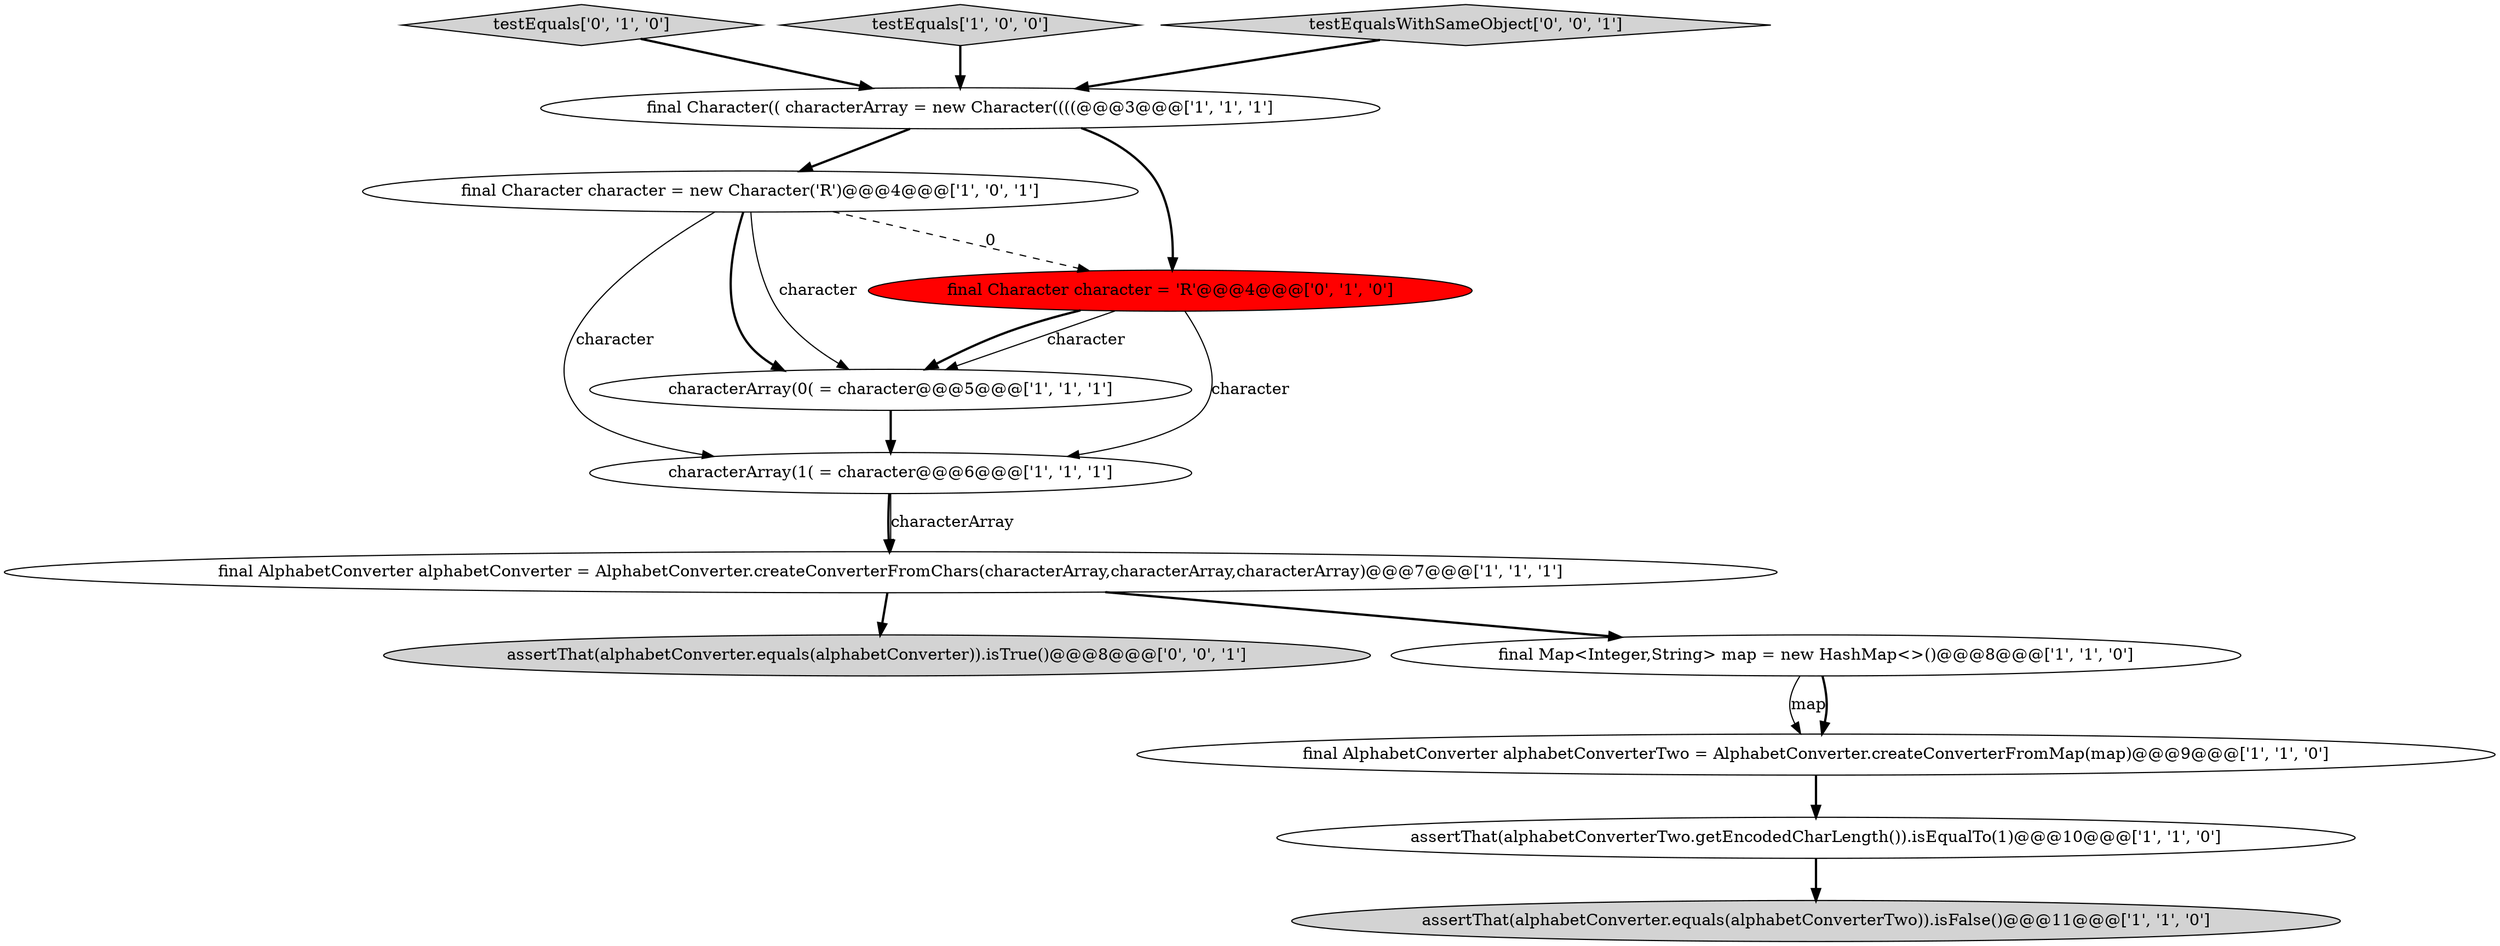 digraph {
6 [style = filled, label = "final Character character = new Character('R')@@@4@@@['1', '0', '1']", fillcolor = white, shape = ellipse image = "AAA0AAABBB1BBB"];
3 [style = filled, label = "assertThat(alphabetConverterTwo.getEncodedCharLength()).isEqualTo(1)@@@10@@@['1', '1', '0']", fillcolor = white, shape = ellipse image = "AAA0AAABBB1BBB"];
0 [style = filled, label = "final AlphabetConverter alphabetConverterTwo = AlphabetConverter.createConverterFromMap(map)@@@9@@@['1', '1', '0']", fillcolor = white, shape = ellipse image = "AAA0AAABBB1BBB"];
1 [style = filled, label = "characterArray(0( = character@@@5@@@['1', '1', '1']", fillcolor = white, shape = ellipse image = "AAA0AAABBB1BBB"];
10 [style = filled, label = "testEquals['0', '1', '0']", fillcolor = lightgray, shape = diamond image = "AAA0AAABBB2BBB"];
2 [style = filled, label = "testEquals['1', '0', '0']", fillcolor = lightgray, shape = diamond image = "AAA0AAABBB1BBB"];
9 [style = filled, label = "assertThat(alphabetConverter.equals(alphabetConverterTwo)).isFalse()@@@11@@@['1', '1', '0']", fillcolor = lightgray, shape = ellipse image = "AAA0AAABBB1BBB"];
4 [style = filled, label = "final AlphabetConverter alphabetConverter = AlphabetConverter.createConverterFromChars(characterArray,characterArray,characterArray)@@@7@@@['1', '1', '1']", fillcolor = white, shape = ellipse image = "AAA0AAABBB1BBB"];
12 [style = filled, label = "testEqualsWithSameObject['0', '0', '1']", fillcolor = lightgray, shape = diamond image = "AAA0AAABBB3BBB"];
7 [style = filled, label = "characterArray(1( = character@@@6@@@['1', '1', '1']", fillcolor = white, shape = ellipse image = "AAA0AAABBB1BBB"];
13 [style = filled, label = "assertThat(alphabetConverter.equals(alphabetConverter)).isTrue()@@@8@@@['0', '0', '1']", fillcolor = lightgray, shape = ellipse image = "AAA0AAABBB3BBB"];
8 [style = filled, label = "final Map<Integer,String> map = new HashMap<>()@@@8@@@['1', '1', '0']", fillcolor = white, shape = ellipse image = "AAA0AAABBB1BBB"];
5 [style = filled, label = "final Character(( characterArray = new Character((((@@@3@@@['1', '1', '1']", fillcolor = white, shape = ellipse image = "AAA0AAABBB1BBB"];
11 [style = filled, label = "final Character character = 'R'@@@4@@@['0', '1', '0']", fillcolor = red, shape = ellipse image = "AAA1AAABBB2BBB"];
0->3 [style = bold, label=""];
12->5 [style = bold, label=""];
8->0 [style = solid, label="map"];
11->7 [style = solid, label="character"];
11->1 [style = bold, label=""];
4->13 [style = bold, label=""];
6->11 [style = dashed, label="0"];
7->4 [style = bold, label=""];
1->7 [style = bold, label=""];
7->4 [style = solid, label="characterArray"];
11->1 [style = solid, label="character"];
8->0 [style = bold, label=""];
3->9 [style = bold, label=""];
6->1 [style = bold, label=""];
10->5 [style = bold, label=""];
5->6 [style = bold, label=""];
6->7 [style = solid, label="character"];
4->8 [style = bold, label=""];
5->11 [style = bold, label=""];
6->1 [style = solid, label="character"];
2->5 [style = bold, label=""];
}
